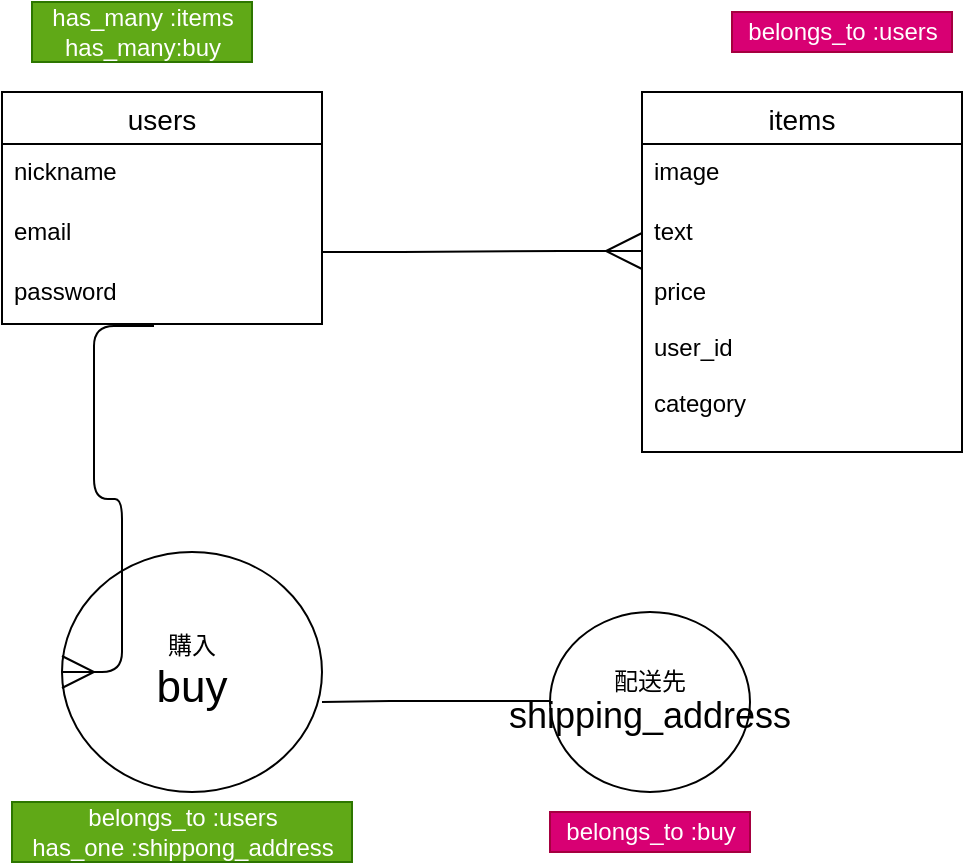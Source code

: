 <mxfile version="13.6.5" pages="2">
    <diagram id="uezLD5o0L_q3V_L5e2ju" name="ページ1">
        <mxGraphModel dx="438" dy="815" grid="1" gridSize="10" guides="1" tooltips="1" connect="1" arrows="1" fold="1" page="1" pageScale="1" pageWidth="827" pageHeight="1169" math="0" shadow="0">
            <root>
                <mxCell id="0"/>
                <mxCell id="1" parent="0"/>
                <mxCell id="AJEScpVCGTEQfw5AGD_6-18" value="users" style="swimlane;fontStyle=0;childLayout=stackLayout;horizontal=1;startSize=26;horizontalStack=0;resizeParent=1;resizeParentMax=0;resizeLast=0;collapsible=1;marginBottom=0;align=center;fontSize=14;" parent="1" vertex="1">
                    <mxGeometry x="40" y="120" width="160" height="116" as="geometry"/>
                </mxCell>
                <mxCell id="AJEScpVCGTEQfw5AGD_6-19" value="nickname" style="text;strokeColor=none;fillColor=none;spacingLeft=4;spacingRight=4;overflow=hidden;rotatable=0;points=[[0,0.5],[1,0.5]];portConstraint=eastwest;fontSize=12;" parent="AJEScpVCGTEQfw5AGD_6-18" vertex="1">
                    <mxGeometry y="26" width="160" height="30" as="geometry"/>
                </mxCell>
                <mxCell id="AJEScpVCGTEQfw5AGD_6-20" value="email" style="text;strokeColor=none;fillColor=none;spacingLeft=4;spacingRight=4;overflow=hidden;rotatable=0;points=[[0,0.5],[1,0.5]];portConstraint=eastwest;fontSize=12;" parent="AJEScpVCGTEQfw5AGD_6-18" vertex="1">
                    <mxGeometry y="56" width="160" height="30" as="geometry"/>
                </mxCell>
                <mxCell id="AJEScpVCGTEQfw5AGD_6-21" value="password" style="text;strokeColor=none;fillColor=none;spacingLeft=4;spacingRight=4;overflow=hidden;rotatable=0;points=[[0,0.5],[1,0.5]];portConstraint=eastwest;fontSize=12;" parent="AJEScpVCGTEQfw5AGD_6-18" vertex="1">
                    <mxGeometry y="86" width="160" height="30" as="geometry"/>
                </mxCell>
                <mxCell id="AJEScpVCGTEQfw5AGD_6-22" value="items" style="swimlane;fontStyle=0;childLayout=stackLayout;horizontal=1;startSize=26;horizontalStack=0;resizeParent=1;resizeParentMax=0;resizeLast=0;collapsible=1;marginBottom=0;align=center;fontSize=14;" parent="1" vertex="1">
                    <mxGeometry x="360" y="120" width="160" height="180" as="geometry"/>
                </mxCell>
                <mxCell id="AJEScpVCGTEQfw5AGD_6-23" value="image" style="text;strokeColor=none;fillColor=none;spacingLeft=4;spacingRight=4;overflow=hidden;rotatable=0;points=[[0,0.5],[1,0.5]];portConstraint=eastwest;fontSize=12;" parent="AJEScpVCGTEQfw5AGD_6-22" vertex="1">
                    <mxGeometry y="26" width="160" height="30" as="geometry"/>
                </mxCell>
                <mxCell id="AJEScpVCGTEQfw5AGD_6-24" value="text" style="text;strokeColor=none;fillColor=none;spacingLeft=4;spacingRight=4;overflow=hidden;rotatable=0;points=[[0,0.5],[1,0.5]];portConstraint=eastwest;fontSize=12;" parent="AJEScpVCGTEQfw5AGD_6-22" vertex="1">
                    <mxGeometry y="56" width="160" height="30" as="geometry"/>
                </mxCell>
                <mxCell id="AJEScpVCGTEQfw5AGD_6-25" value="price&#10;&#10;user_id&#10;&#10;category&#10;&#10;" style="text;strokeColor=none;fillColor=none;spacingLeft=4;spacingRight=4;overflow=hidden;rotatable=0;points=[[0,0.5],[1,0.5]];portConstraint=eastwest;fontSize=12;" parent="AJEScpVCGTEQfw5AGD_6-22" vertex="1">
                    <mxGeometry y="86" width="160" height="94" as="geometry"/>
                </mxCell>
                <mxCell id="AJEScpVCGTEQfw5AGD_6-27" value="" style="edgeStyle=entityRelationEdgeStyle;fontSize=12;html=1;endArrow=ERmany;endFill=0;endSize=16;startSize=10;" parent="1" edge="1">
                    <mxGeometry width="100" height="100" relative="1" as="geometry">
                        <mxPoint x="200" y="200" as="sourcePoint"/>
                        <mxPoint x="360" y="199.5" as="targetPoint"/>
                    </mxGeometry>
                </mxCell>
                <mxCell id="AJEScpVCGTEQfw5AGD_6-28" value="購入&lt;br&gt;&lt;font style=&quot;font-size: 22px&quot;&gt;buy&lt;/font&gt;" style="ellipse;whiteSpace=wrap;html=1;align=center;" parent="1" vertex="1">
                    <mxGeometry x="70" y="350" width="130" height="120" as="geometry"/>
                </mxCell>
                <mxCell id="AJEScpVCGTEQfw5AGD_6-29" value="配送先&lt;br&gt;&lt;font style=&quot;font-size: 18px&quot;&gt;shipping_address&lt;/font&gt;" style="ellipse;whiteSpace=wrap;html=1;align=center;" parent="1" vertex="1">
                    <mxGeometry x="314" y="380" width="100" height="90" as="geometry"/>
                </mxCell>
                <mxCell id="AJEScpVCGTEQfw5AGD_6-36" value="" style="endArrow=none;html=1;rounded=0;" parent="1" edge="1">
                    <mxGeometry relative="1" as="geometry">
                        <mxPoint x="200" y="425" as="sourcePoint"/>
                        <mxPoint x="314" y="424.5" as="targetPoint"/>
                        <Array as="points">
                            <mxPoint x="234" y="424.5"/>
                            <mxPoint x="274" y="424.5"/>
                        </Array>
                    </mxGeometry>
                </mxCell>
                <mxCell id="AJEScpVCGTEQfw5AGD_6-37" value="belongs_to :users&lt;br&gt;has_one :shippong_address" style="text;html=1;align=center;verticalAlign=middle;resizable=0;points=[];autosize=1;fillColor=#60a917;strokeColor=#2D7600;fontColor=#ffffff;" parent="1" vertex="1">
                    <mxGeometry x="45" y="475" width="170" height="30" as="geometry"/>
                </mxCell>
                <mxCell id="AJEScpVCGTEQfw5AGD_6-38" value="belongs_to :buy" style="text;html=1;align=center;verticalAlign=middle;resizable=0;points=[];autosize=1;fillColor=#d80073;strokeColor=#A50040;fontColor=#ffffff;" parent="1" vertex="1">
                    <mxGeometry x="314" y="480" width="100" height="20" as="geometry"/>
                </mxCell>
                <mxCell id="AJEScpVCGTEQfw5AGD_6-39" value="has_many :items&lt;br&gt;has_many:buy" style="text;html=1;align=center;verticalAlign=middle;resizable=0;points=[];autosize=1;fillColor=#60a917;strokeColor=#2D7600;fontColor=#ffffff;" parent="1" vertex="1">
                    <mxGeometry x="55" y="75" width="110" height="30" as="geometry"/>
                </mxCell>
                <mxCell id="AJEScpVCGTEQfw5AGD_6-40" value="belongs_to :users" style="text;html=1;align=center;verticalAlign=middle;resizable=0;points=[];autosize=1;fillColor=#d80073;strokeColor=#A50040;fontColor=#ffffff;" parent="1" vertex="1">
                    <mxGeometry x="405" y="80" width="110" height="20" as="geometry"/>
                </mxCell>
                <mxCell id="2" value="" style="edgeStyle=entityRelationEdgeStyle;fontSize=12;html=1;endArrow=ERmany;endFill=0;exitX=0.475;exitY=1.033;exitDx=0;exitDy=0;exitPerimeter=0;entryX=0;entryY=0.5;entryDx=0;entryDy=0;strokeWidth=1;endSize=14;" edge="1" parent="1" source="AJEScpVCGTEQfw5AGD_6-21" target="AJEScpVCGTEQfw5AGD_6-28">
                    <mxGeometry width="100" height="100" relative="1" as="geometry">
                        <mxPoint x="85" y="360" as="sourcePoint"/>
                        <mxPoint x="140" y="330" as="targetPoint"/>
                    </mxGeometry>
                </mxCell>
            </root>
        </mxGraphModel>
    </diagram>
    <diagram id="cNm57MevGDpp9wYpxoj6" name="ページ2">
        &#xa;
        <mxGraphModel dx="728" dy="680" grid="1" gridSize="10" guides="1" tooltips="1" connect="1" arrows="1" fold="1" page="1" pageScale="1" pageWidth="827" pageHeight="1169" math="0" shadow="0">
            &#xa;
            <root>
                &#xa;
                <mxCell id="hwjIkTZ1rtK1TXr1kXpn-0"/>
                &#xa;
                <mxCell id="hwjIkTZ1rtK1TXr1kXpn-1" parent="hwjIkTZ1rtK1TXr1kXpn-0"/>
                &#xa;
            </root>
            &#xa;
        </mxGraphModel>
        &#xa;
    </diagram>
</mxfile>